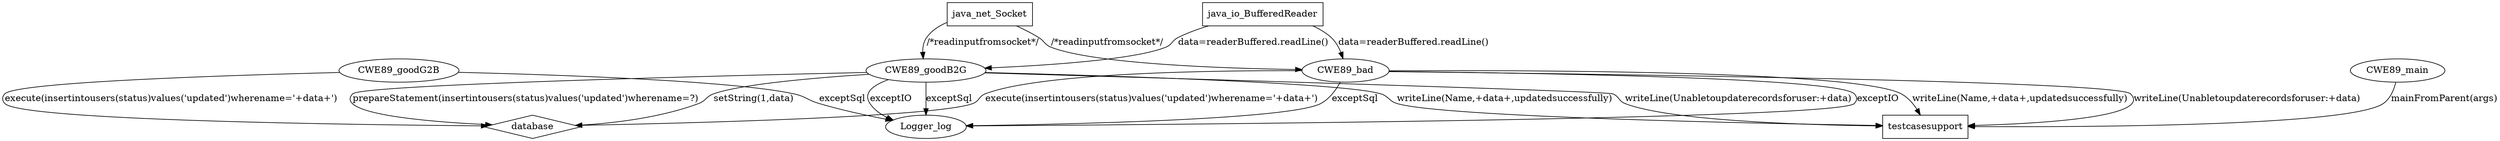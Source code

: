 digraph G{
    CWE89_goodB2G -> testcasesupport [label="writeLine(Name,+data+,updatedsuccessfully)"];
    CWE89_bad -> testcasesupport [label="writeLine(Name,+data+,updatedsuccessfully)"];
    java_net_Socket -> CWE89_goodB2G [label="/*readinputfromsocket*/"];
    CWE89_goodB2G -> Logger_log [label="exceptIO"];
    java_io_BufferedReader -> CWE89_bad [label="data=readerBuffered.readLine()"];
    CWE89_goodB2G -> database [label="prepareStatement(insertintousers(status)values('updated')wherename=?)"];
    CWE89_goodB2G -> database [label="setString(1,data)"];
    CWE89_goodB2G -> testcasesupport [label="writeLine(Unabletoupdaterecordsforuser:+data)"];
    CWE89_bad -> database [label="execute(insertintousers(status)values('updated')wherename='+data+')"];
    java_io_BufferedReader -> CWE89_goodB2G [label="data=readerBuffered.readLine()"];
    CWE89_bad -> Logger_log [label="exceptIO"];
    CWE89_bad -> testcasesupport [label="writeLine(Unabletoupdaterecordsforuser:+data)"];
    CWE89_goodG2B -> database [label="execute(insertintousers(status)values('updated')wherename='+data+')"];
    CWE89_main -> testcasesupport [label="mainFromParent(args)"];
    CWE89_goodG2B -> Logger_log [label="exceptSql"];
    CWE89_goodB2G -> Logger_log [label="exceptSql"];
    java_net_Socket -> CWE89_bad [label="/*readinputfromsocket*/"];
    CWE89_bad -> Logger_log [label="exceptSql"];


    database [shape=diamond];
    CWE89_bad [shape=ellipse];
    Logger_log [shape=ellipse];
    java_net_Socket [shape=box];
    CWE89_goodB2G [shape=ellipse];
    CWE89_goodG2B [shape=ellipse];
    CWE89_main [shape=ellipse];
    testcasesupport [shape=box];
    java_io_BufferedReader [shape=box];
}
